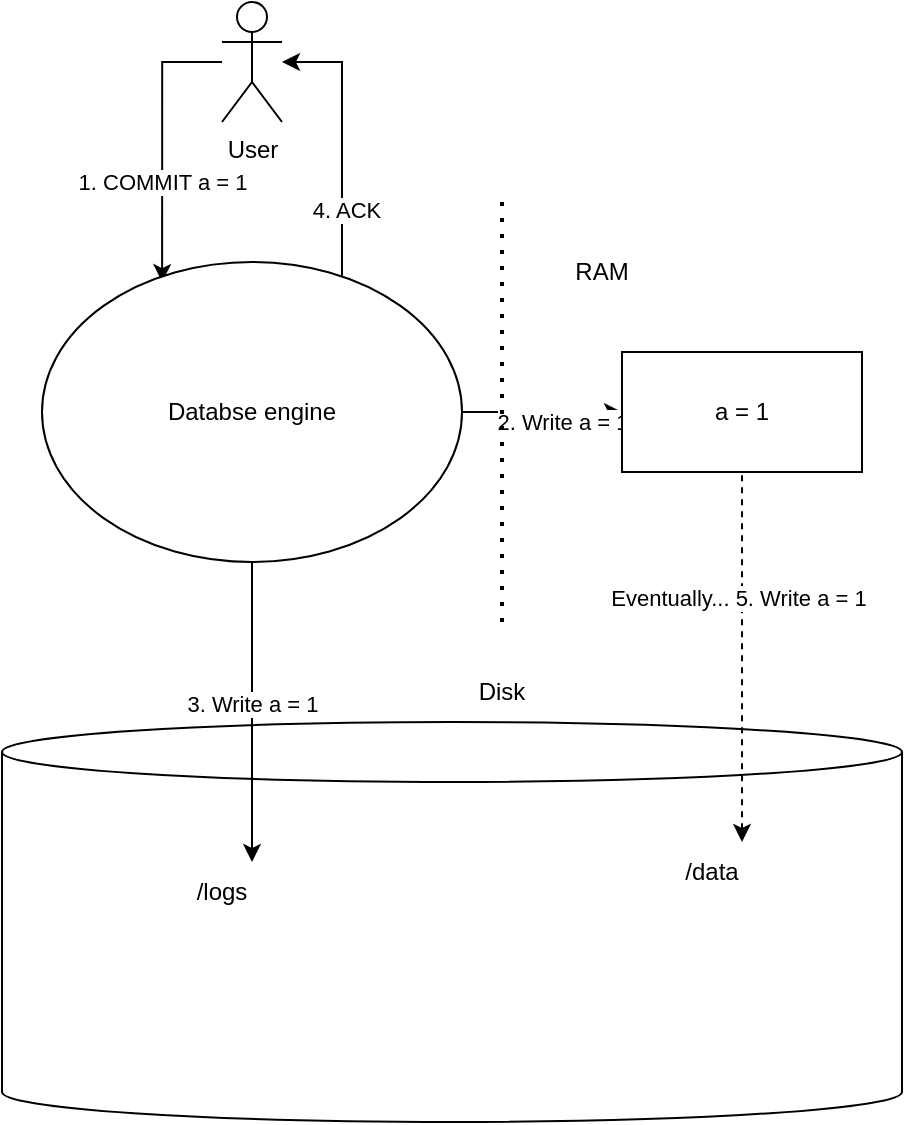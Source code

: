 <mxfile version="21.8.0" type="github">
  <diagram name="Page-1" id="sTb5aIzIU9DBBp99tq6U">
    <mxGraphModel dx="1808" dy="1121" grid="1" gridSize="10" guides="1" tooltips="1" connect="1" arrows="1" fold="1" page="1" pageScale="1" pageWidth="827" pageHeight="1169" math="0" shadow="0">
      <root>
        <mxCell id="0" />
        <mxCell id="1" parent="0" />
        <mxCell id="6ws37fdnxySYZuFqzhG_-7" value="" style="shape=cylinder3;whiteSpace=wrap;html=1;boundedLbl=1;backgroundOutline=1;size=15;" vertex="1" parent="1">
          <mxGeometry x="260" y="640" width="450" height="200" as="geometry" />
        </mxCell>
        <mxCell id="6ws37fdnxySYZuFqzhG_-5" value="" style="edgeStyle=orthogonalEdgeStyle;rounded=0;orthogonalLoop=1;jettySize=auto;html=1;entryX=0.286;entryY=0.067;entryDx=0;entryDy=0;entryPerimeter=0;" edge="1" parent="1" source="6ws37fdnxySYZuFqzhG_-1" target="6ws37fdnxySYZuFqzhG_-4">
          <mxGeometry relative="1" as="geometry">
            <Array as="points">
              <mxPoint x="340" y="310" />
            </Array>
          </mxGeometry>
        </mxCell>
        <mxCell id="6ws37fdnxySYZuFqzhG_-6" value="1. COMMIT a = 1" style="edgeLabel;html=1;align=center;verticalAlign=middle;resizable=0;points=[];" vertex="1" connectable="0" parent="6ws37fdnxySYZuFqzhG_-5">
          <mxGeometry x="0.114" y="2" relative="1" as="geometry">
            <mxPoint x="-2" y="12" as="offset" />
          </mxGeometry>
        </mxCell>
        <mxCell id="6ws37fdnxySYZuFqzhG_-1" value="User" style="shape=umlActor;verticalLabelPosition=bottom;verticalAlign=top;html=1;outlineConnect=0;" vertex="1" parent="1">
          <mxGeometry x="370" y="280" width="30" height="60" as="geometry" />
        </mxCell>
        <mxCell id="6ws37fdnxySYZuFqzhG_-11" value="" style="edgeStyle=orthogonalEdgeStyle;rounded=0;orthogonalLoop=1;jettySize=auto;html=1;entryX=0.75;entryY=0;entryDx=0;entryDy=0;" edge="1" parent="1" source="6ws37fdnxySYZuFqzhG_-4" target="6ws37fdnxySYZuFqzhG_-18">
          <mxGeometry relative="1" as="geometry" />
        </mxCell>
        <mxCell id="6ws37fdnxySYZuFqzhG_-12" value="3. Write a = 1" style="edgeLabel;html=1;align=center;verticalAlign=middle;resizable=0;points=[];" vertex="1" connectable="0" parent="6ws37fdnxySYZuFqzhG_-11">
          <mxGeometry x="0.124" y="1" relative="1" as="geometry">
            <mxPoint x="-1" y="-14" as="offset" />
          </mxGeometry>
        </mxCell>
        <mxCell id="6ws37fdnxySYZuFqzhG_-13" value="2. Write a = 1" style="edgeStyle=orthogonalEdgeStyle;rounded=0;orthogonalLoop=1;jettySize=auto;html=1;" edge="1" parent="1" source="6ws37fdnxySYZuFqzhG_-4" target="6ws37fdnxySYZuFqzhG_-10">
          <mxGeometry x="0.25" y="-5" relative="1" as="geometry">
            <mxPoint as="offset" />
          </mxGeometry>
        </mxCell>
        <mxCell id="6ws37fdnxySYZuFqzhG_-15" value="" style="edgeStyle=orthogonalEdgeStyle;rounded=0;orthogonalLoop=1;jettySize=auto;html=1;" edge="1" parent="1" source="6ws37fdnxySYZuFqzhG_-4" target="6ws37fdnxySYZuFqzhG_-1">
          <mxGeometry relative="1" as="geometry">
            <Array as="points">
              <mxPoint x="430" y="310" />
            </Array>
          </mxGeometry>
        </mxCell>
        <mxCell id="6ws37fdnxySYZuFqzhG_-16" value="4. ACK" style="edgeLabel;html=1;align=center;verticalAlign=middle;resizable=0;points=[];" vertex="1" connectable="0" parent="6ws37fdnxySYZuFqzhG_-15">
          <mxGeometry x="-0.516" y="-2" relative="1" as="geometry">
            <mxPoint as="offset" />
          </mxGeometry>
        </mxCell>
        <mxCell id="6ws37fdnxySYZuFqzhG_-4" value="Databse engine" style="ellipse;whiteSpace=wrap;html=1;" vertex="1" parent="1">
          <mxGeometry x="280" y="410" width="210" height="150" as="geometry" />
        </mxCell>
        <mxCell id="6ws37fdnxySYZuFqzhG_-8" value="" style="endArrow=none;dashed=1;html=1;dashPattern=1 3;strokeWidth=2;rounded=0;" edge="1" parent="1">
          <mxGeometry width="50" height="50" relative="1" as="geometry">
            <mxPoint x="510" y="590" as="sourcePoint" />
            <mxPoint x="510" y="380" as="targetPoint" />
          </mxGeometry>
        </mxCell>
        <mxCell id="6ws37fdnxySYZuFqzhG_-10" value="a = 1" style="rounded=0;whiteSpace=wrap;html=1;" vertex="1" parent="1">
          <mxGeometry x="570" y="455" width="120" height="60" as="geometry" />
        </mxCell>
        <mxCell id="6ws37fdnxySYZuFqzhG_-14" value="RAM" style="text;html=1;strokeColor=none;fillColor=none;align=center;verticalAlign=middle;whiteSpace=wrap;rounded=0;" vertex="1" parent="1">
          <mxGeometry x="530" y="400" width="60" height="30" as="geometry" />
        </mxCell>
        <mxCell id="6ws37fdnxySYZuFqzhG_-17" value="Disk" style="text;html=1;strokeColor=none;fillColor=none;align=center;verticalAlign=middle;whiteSpace=wrap;rounded=0;" vertex="1" parent="1">
          <mxGeometry x="480" y="610" width="60" height="30" as="geometry" />
        </mxCell>
        <mxCell id="6ws37fdnxySYZuFqzhG_-18" value="/logs" style="text;html=1;strokeColor=none;fillColor=none;align=center;verticalAlign=middle;whiteSpace=wrap;rounded=0;" vertex="1" parent="1">
          <mxGeometry x="340" y="710" width="60" height="30" as="geometry" />
        </mxCell>
        <mxCell id="6ws37fdnxySYZuFqzhG_-19" value="/data" style="text;html=1;strokeColor=none;fillColor=none;align=center;verticalAlign=middle;whiteSpace=wrap;rounded=0;" vertex="1" parent="1">
          <mxGeometry x="585" y="700" width="60" height="30" as="geometry" />
        </mxCell>
        <mxCell id="6ws37fdnxySYZuFqzhG_-20" value="" style="endArrow=none;dashed=1;html=1;rounded=0;entryX=0.5;entryY=1;entryDx=0;entryDy=0;exitX=0.75;exitY=0;exitDx=0;exitDy=0;startArrow=classic;startFill=1;" edge="1" parent="1" source="6ws37fdnxySYZuFqzhG_-19" target="6ws37fdnxySYZuFqzhG_-10">
          <mxGeometry width="50" height="50" relative="1" as="geometry">
            <mxPoint x="630" y="580" as="sourcePoint" />
            <mxPoint x="440" y="550" as="targetPoint" />
          </mxGeometry>
        </mxCell>
        <mxCell id="6ws37fdnxySYZuFqzhG_-21" value="Eventually... 5. Write a = 1" style="edgeLabel;html=1;align=center;verticalAlign=middle;resizable=0;points=[];" vertex="1" connectable="0" parent="6ws37fdnxySYZuFqzhG_-20">
          <mxGeometry x="0.323" y="2" relative="1" as="geometry">
            <mxPoint as="offset" />
          </mxGeometry>
        </mxCell>
      </root>
    </mxGraphModel>
  </diagram>
</mxfile>
